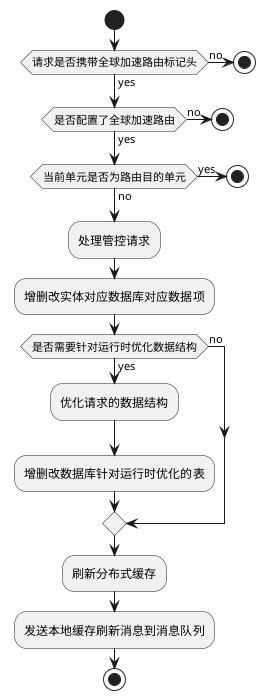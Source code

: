 @startuml
start
    if(请求是否携带全球加速路由标记头) then (yes);
    else(no)
    stop
    endif
    if(是否配置了全球加速路由) then (yes);
    else(no)
    stop
    endif
   if(当前单元是否为路由目的单元) then (no);
    else(yes)
    stop
    endif
    :处理管控请求;
    :增删改实体对应数据库对应数据项;
if(是否需要针对运行时优化数据结构) then (yes)
:优化请求的数据结构;
:增删改数据库针对运行时优化的表;
else (no)
endif
:刷新分布式缓存;
:发送本地缓存刷新消息到消息队列;
stop
@enduml
